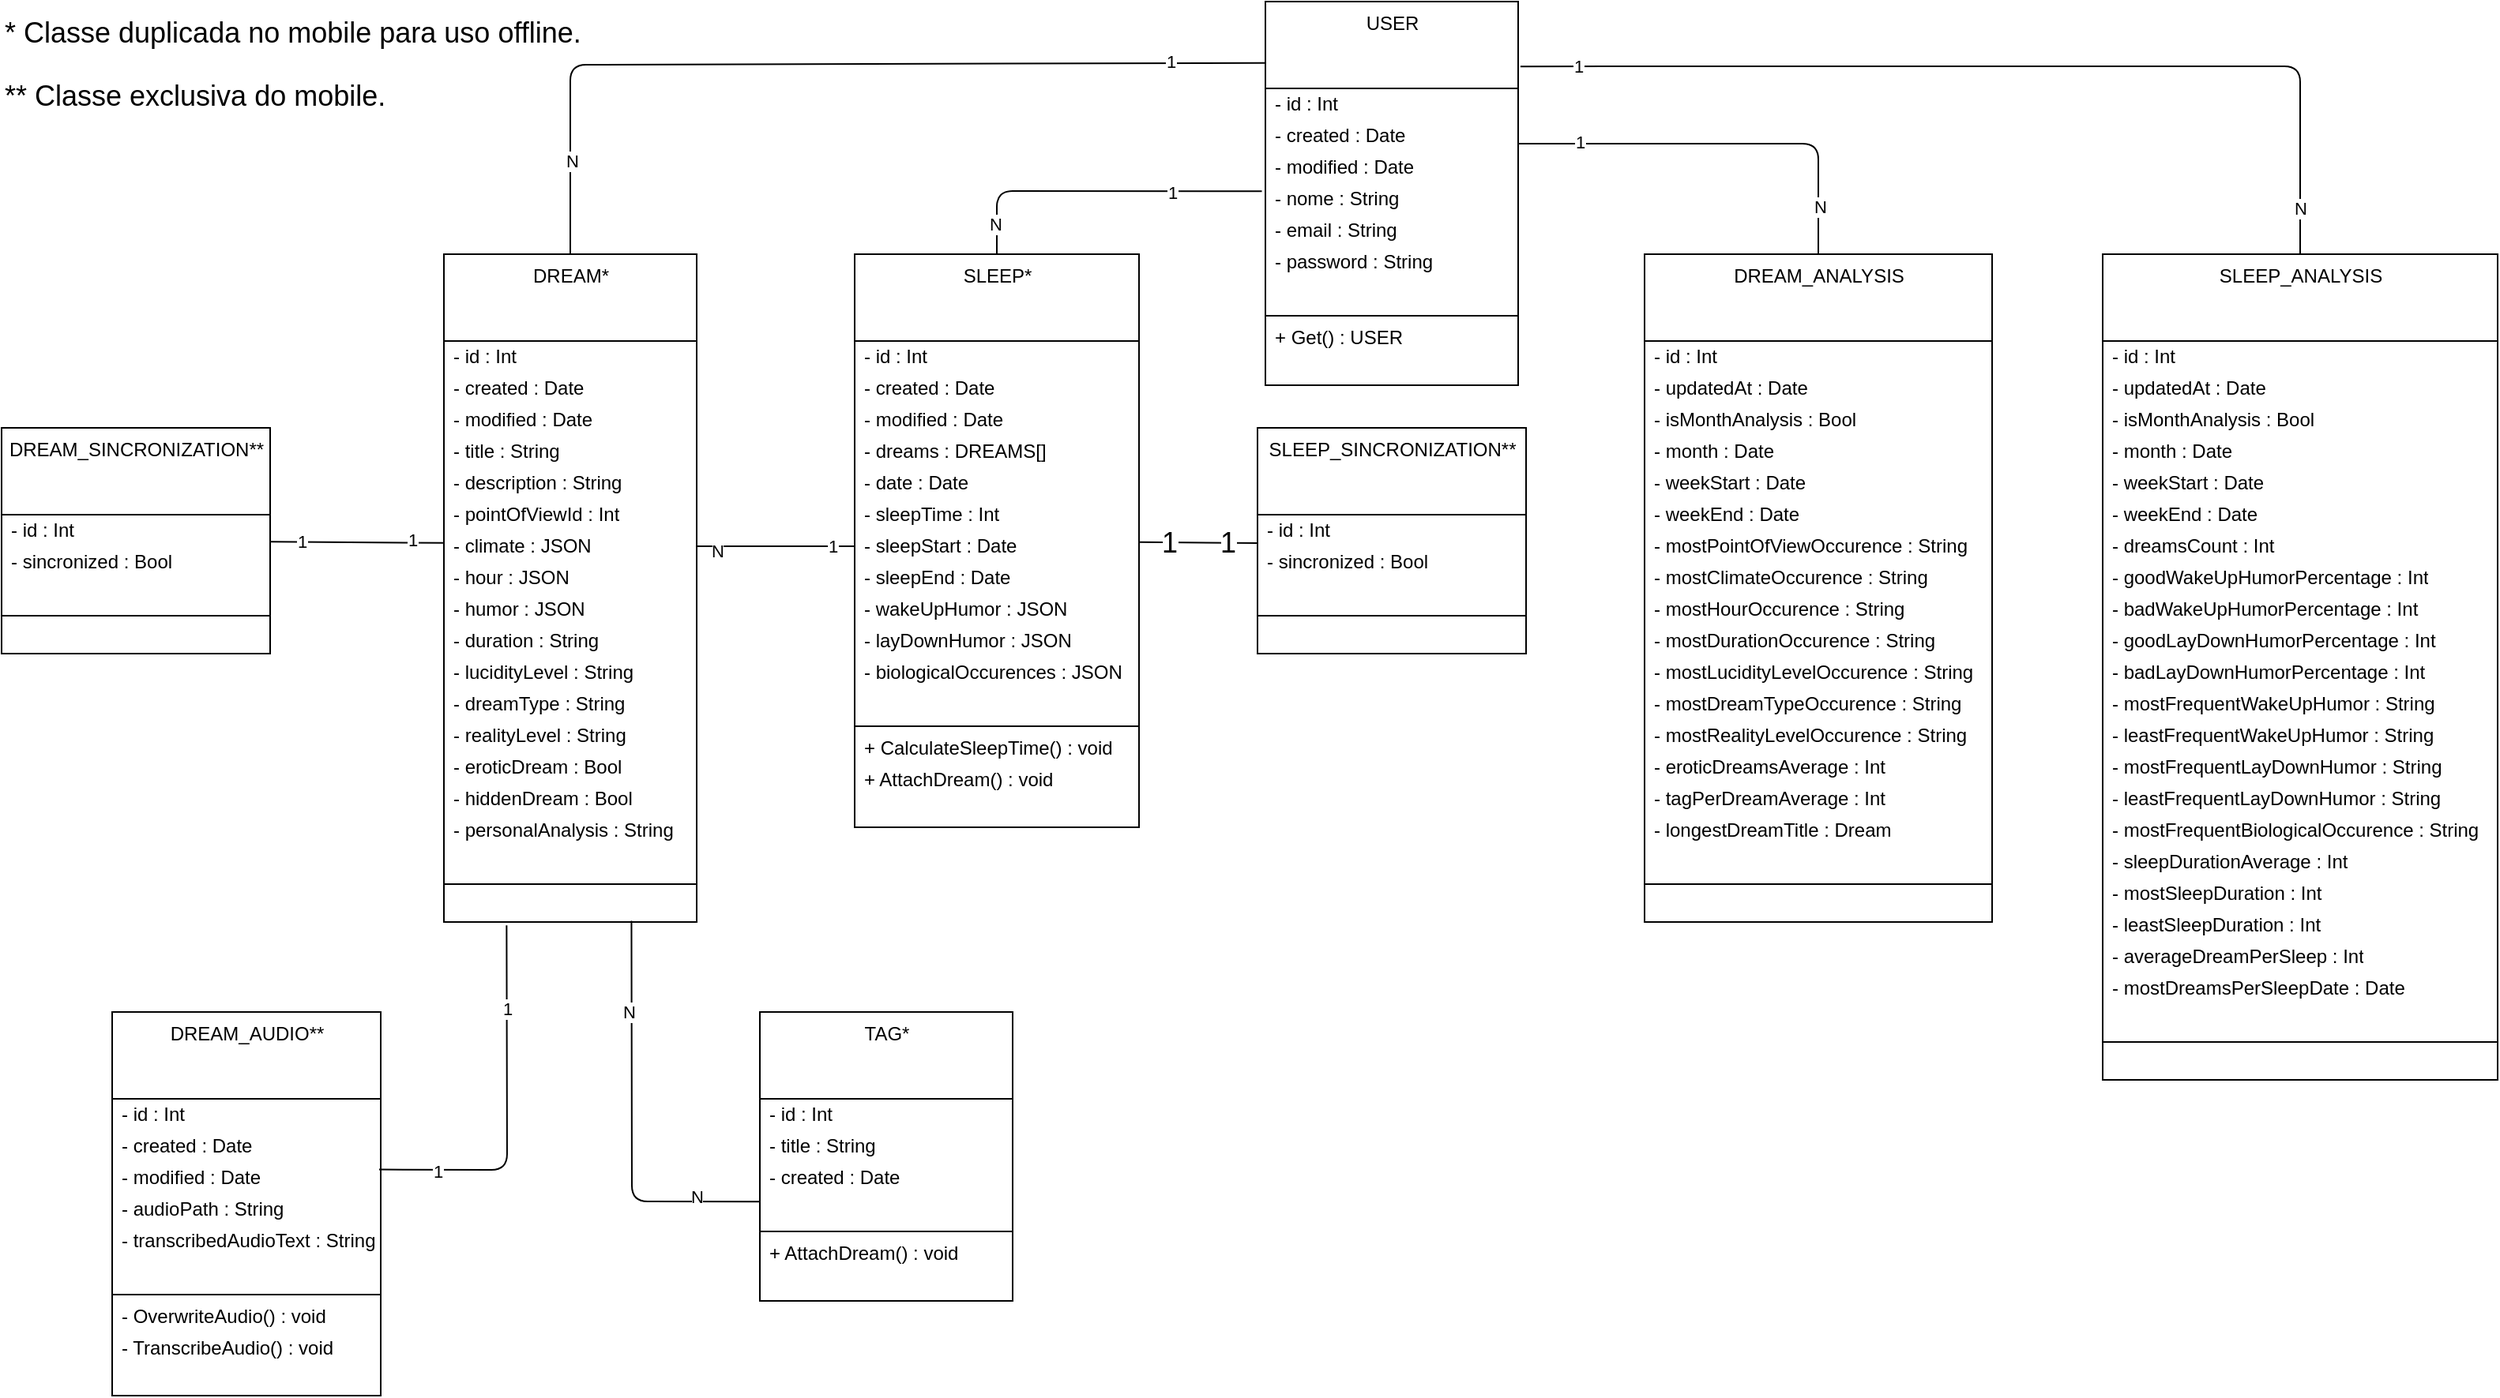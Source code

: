 <mxfile>
    <diagram id="lGCFQGRZhw7MTTtFVWTq" name="Page-1">
        <mxGraphModel dx="1429" dy="1567" grid="1" gridSize="10" guides="1" tooltips="1" connect="1" arrows="1" fold="1" page="1" pageScale="1" pageWidth="850" pageHeight="1100" math="0" shadow="0">
            <root>
                <mxCell id="0"/>
                <mxCell id="1" parent="0"/>
                <mxCell id="37" value="USER" style="swimlane;fontStyle=0;align=center;verticalAlign=top;childLayout=stackLayout;horizontal=1;startSize=55;horizontalStack=0;resizeParent=1;resizeParentMax=0;resizeLast=0;collapsible=0;marginBottom=0;html=1;rounded=0;strokeColor=default;strokeWidth=1;" parent="1" vertex="1">
                    <mxGeometry x="240" y="-560" width="160" height="243" as="geometry"/>
                </mxCell>
                <mxCell id="48" value="- id : Int" style="text;html=1;strokeColor=none;fillColor=none;align=left;verticalAlign=middle;spacingLeft=4;spacingRight=4;overflow=hidden;rotatable=0;points=[[0,0.5],[1,0.5]];portConstraint=eastwest;rounded=0;strokeWidth=1;" parent="37" vertex="1">
                    <mxGeometry y="55" width="160" height="20" as="geometry"/>
                </mxCell>
                <mxCell id="53" value="- created : Date" style="text;html=1;strokeColor=none;fillColor=none;align=left;verticalAlign=middle;spacingLeft=4;spacingRight=4;overflow=hidden;rotatable=0;points=[[0,0.5],[1,0.5]];portConstraint=eastwest;rounded=0;strokeWidth=1;" parent="37" vertex="1">
                    <mxGeometry y="75" width="160" height="20" as="geometry"/>
                </mxCell>
                <mxCell id="97" value="- modified : Date" style="text;html=1;strokeColor=none;fillColor=none;align=left;verticalAlign=middle;spacingLeft=4;spacingRight=4;overflow=hidden;rotatable=0;points=[[0,0.5],[1,0.5]];portConstraint=eastwest;rounded=0;strokeWidth=1;" parent="37" vertex="1">
                    <mxGeometry y="95" width="160" height="20" as="geometry"/>
                </mxCell>
                <mxCell id="56" value="- nome : String" style="text;html=1;strokeColor=none;fillColor=none;align=left;verticalAlign=middle;spacingLeft=4;spacingRight=4;overflow=hidden;rotatable=0;points=[[0,0.5],[1,0.5]];portConstraint=eastwest;rounded=0;strokeWidth=1;" parent="37" vertex="1">
                    <mxGeometry y="115" width="160" height="20" as="geometry"/>
                </mxCell>
                <mxCell id="55" value="- email : String" style="text;html=1;strokeColor=none;fillColor=none;align=left;verticalAlign=middle;spacingLeft=4;spacingRight=4;overflow=hidden;rotatable=0;points=[[0,0.5],[1,0.5]];portConstraint=eastwest;rounded=0;strokeWidth=1;" parent="37" vertex="1">
                    <mxGeometry y="135" width="160" height="20" as="geometry"/>
                </mxCell>
                <mxCell id="54" value="- password : String" style="text;html=1;strokeColor=none;fillColor=none;align=left;verticalAlign=middle;spacingLeft=4;spacingRight=4;overflow=hidden;rotatable=0;points=[[0,0.5],[1,0.5]];portConstraint=eastwest;rounded=0;strokeWidth=1;" parent="37" vertex="1">
                    <mxGeometry y="155" width="160" height="20" as="geometry"/>
                </mxCell>
                <mxCell id="124" style="text;html=1;strokeColor=none;fillColor=none;align=left;verticalAlign=middle;spacingLeft=4;spacingRight=4;overflow=hidden;rotatable=0;points=[[0,0.5],[1,0.5]];portConstraint=eastwest;rounded=0;strokeWidth=1;" parent="37" vertex="1">
                    <mxGeometry y="175" width="160" height="20" as="geometry"/>
                </mxCell>
                <mxCell id="42" value="" style="line;strokeWidth=1;fillColor=none;align=left;verticalAlign=middle;spacingTop=-1;spacingLeft=3;spacingRight=3;rotatable=0;labelPosition=right;points=[];portConstraint=eastwest;rounded=0;strokeColor=default;" parent="37" vertex="1">
                    <mxGeometry y="195" width="160" height="8" as="geometry"/>
                </mxCell>
                <mxCell id="46" value="+ Get() : USER" style="text;html=1;strokeColor=none;fillColor=none;align=left;verticalAlign=middle;spacingLeft=4;spacingRight=4;overflow=hidden;rotatable=0;points=[[0,0.5],[1,0.5]];portConstraint=eastwest;rounded=0;strokeWidth=1;" parent="37" vertex="1">
                    <mxGeometry y="203" width="160" height="20" as="geometry"/>
                </mxCell>
                <mxCell id="98" style="text;html=1;strokeColor=none;fillColor=none;align=left;verticalAlign=middle;spacingLeft=4;spacingRight=4;overflow=hidden;rotatable=0;points=[[0,0.5],[1,0.5]];portConstraint=eastwest;rounded=0;strokeWidth=1;" parent="37" vertex="1">
                    <mxGeometry y="223" width="160" height="20" as="geometry"/>
                </mxCell>
                <mxCell id="103" style="edgeStyle=none;html=1;entryX=-0.014;entryY=0.257;entryDx=0;entryDy=0;strokeColor=default;endArrow=none;endFill=0;exitX=0.5;exitY=0;exitDx=0;exitDy=0;entryPerimeter=0;" parent="1" source="49" target="56" edge="1">
                    <mxGeometry relative="1" as="geometry">
                        <Array as="points">
                            <mxPoint x="70" y="-440"/>
                        </Array>
                    </mxGeometry>
                </mxCell>
                <mxCell id="109" value="N" style="edgeLabel;html=1;align=center;verticalAlign=middle;resizable=0;points=[];" parent="103" vertex="1" connectable="0">
                    <mxGeometry x="-0.762" y="1" relative="1" as="geometry">
                        <mxPoint y="5" as="offset"/>
                    </mxGeometry>
                </mxCell>
                <mxCell id="110" value="1" style="edgeLabel;html=1;align=center;verticalAlign=middle;resizable=0;points=[];" parent="103" vertex="1" connectable="0">
                    <mxGeometry x="0.536" y="-1" relative="1" as="geometry">
                        <mxPoint x="-9" as="offset"/>
                    </mxGeometry>
                </mxCell>
                <mxCell id="341" style="edgeStyle=none;html=1;fontSize=18;entryX=0;entryY=-0.1;entryDx=0;entryDy=0;entryPerimeter=0;endArrow=none;endFill=0;" edge="1" parent="1" source="49" target="337">
                    <mxGeometry relative="1" as="geometry">
                        <mxPoint x="230" y="-210" as="targetPoint"/>
                    </mxGeometry>
                </mxCell>
                <mxCell id="342" value="1" style="edgeLabel;html=1;align=center;verticalAlign=middle;resizable=0;points=[];fontSize=18;" vertex="1" connectable="0" parent="341">
                    <mxGeometry x="-0.504" relative="1" as="geometry">
                        <mxPoint as="offset"/>
                    </mxGeometry>
                </mxCell>
                <mxCell id="343" value="1" style="edgeLabel;html=1;align=center;verticalAlign=middle;resizable=0;points=[];fontSize=18;" vertex="1" connectable="0" parent="341">
                    <mxGeometry x="0.499" relative="1" as="geometry">
                        <mxPoint as="offset"/>
                    </mxGeometry>
                </mxCell>
                <mxCell id="49" value="SLEEP*" style="swimlane;fontStyle=0;align=center;verticalAlign=top;childLayout=stackLayout;horizontal=1;startSize=55;horizontalStack=0;resizeParent=1;resizeParentMax=0;resizeLast=0;collapsible=0;marginBottom=0;html=1;rounded=0;strokeColor=default;strokeWidth=1;" parent="1" vertex="1">
                    <mxGeometry x="-20" y="-400" width="180" height="363" as="geometry"/>
                </mxCell>
                <mxCell id="50" value="- id : Int" style="text;html=1;strokeColor=none;fillColor=none;align=left;verticalAlign=middle;spacingLeft=4;spacingRight=4;overflow=hidden;rotatable=0;points=[[0,0.5],[1,0.5]];portConstraint=eastwest;rounded=0;strokeWidth=1;" parent="49" vertex="1">
                    <mxGeometry y="55" width="180" height="20" as="geometry"/>
                </mxCell>
                <mxCell id="61" value="- created : Date" style="text;html=1;strokeColor=none;fillColor=none;align=left;verticalAlign=middle;spacingLeft=4;spacingRight=4;overflow=hidden;rotatable=0;points=[[0,0.5],[1,0.5]];portConstraint=eastwest;rounded=0;strokeWidth=1;" parent="49" vertex="1">
                    <mxGeometry y="75" width="180" height="20" as="geometry"/>
                </mxCell>
                <mxCell id="99" value="- modified : Date" style="text;html=1;strokeColor=none;fillColor=none;align=left;verticalAlign=middle;spacingLeft=4;spacingRight=4;overflow=hidden;rotatable=0;points=[[0,0.5],[1,0.5]];portConstraint=eastwest;rounded=0;strokeWidth=1;" parent="49" vertex="1">
                    <mxGeometry y="95" width="180" height="20" as="geometry"/>
                </mxCell>
                <mxCell id="68" value="- dreams : DREAMS[]" style="text;html=1;strokeColor=none;fillColor=none;align=left;verticalAlign=middle;spacingLeft=4;spacingRight=4;overflow=hidden;rotatable=0;points=[[0,0.5],[1,0.5]];portConstraint=eastwest;rounded=0;strokeWidth=1;" parent="49" vertex="1">
                    <mxGeometry y="115" width="180" height="20" as="geometry"/>
                </mxCell>
                <mxCell id="67" value="- date : Date" style="text;html=1;strokeColor=none;fillColor=none;align=left;verticalAlign=middle;spacingLeft=4;spacingRight=4;overflow=hidden;rotatable=0;points=[[0,0.5],[1,0.5]];portConstraint=eastwest;rounded=0;strokeWidth=1;" parent="49" vertex="1">
                    <mxGeometry y="135" width="180" height="20" as="geometry"/>
                </mxCell>
                <mxCell id="66" value="- sleepTime : Int" style="text;html=1;strokeColor=none;fillColor=none;align=left;verticalAlign=middle;spacingLeft=4;spacingRight=4;overflow=hidden;rotatable=0;points=[[0,0.5],[1,0.5]];portConstraint=eastwest;rounded=0;strokeWidth=1;" parent="49" vertex="1">
                    <mxGeometry y="155" width="180" height="20" as="geometry"/>
                </mxCell>
                <mxCell id="65" value="- sleepStart : Date" style="text;html=1;strokeColor=none;fillColor=none;align=left;verticalAlign=middle;spacingLeft=4;spacingRight=4;overflow=hidden;rotatable=0;points=[[0,0.5],[1,0.5]];portConstraint=eastwest;rounded=0;strokeWidth=1;" parent="49" vertex="1">
                    <mxGeometry y="175" width="180" height="20" as="geometry"/>
                </mxCell>
                <mxCell id="64" value="- sleepEnd : Date" style="text;html=1;strokeColor=none;fillColor=none;align=left;verticalAlign=middle;spacingLeft=4;spacingRight=4;overflow=hidden;rotatable=0;points=[[0,0.5],[1,0.5]];portConstraint=eastwest;rounded=0;strokeWidth=1;" parent="49" vertex="1">
                    <mxGeometry y="195" width="180" height="20" as="geometry"/>
                </mxCell>
                <mxCell id="63" value="- wakeUpHumor : JSON" style="text;html=1;strokeColor=none;fillColor=none;align=left;verticalAlign=middle;spacingLeft=4;spacingRight=4;overflow=hidden;rotatable=0;points=[[0,0.5],[1,0.5]];portConstraint=eastwest;rounded=0;strokeWidth=1;" parent="49" vertex="1">
                    <mxGeometry y="215" width="180" height="20" as="geometry"/>
                </mxCell>
                <mxCell id="127" value="- layDownHumor : JSON" style="text;html=1;strokeColor=none;fillColor=none;align=left;verticalAlign=middle;spacingLeft=4;spacingRight=4;overflow=hidden;rotatable=0;points=[[0,0.5],[1,0.5]];portConstraint=eastwest;rounded=0;strokeWidth=1;" parent="49" vertex="1">
                    <mxGeometry y="235" width="180" height="20" as="geometry"/>
                </mxCell>
                <mxCell id="62" value="- biologicalOccurences : JSON" style="text;html=1;strokeColor=none;fillColor=none;align=left;verticalAlign=middle;spacingLeft=4;spacingRight=4;overflow=hidden;rotatable=0;points=[[0,0.5],[1,0.5]];portConstraint=eastwest;rounded=0;strokeWidth=1;" parent="49" vertex="1">
                    <mxGeometry y="255" width="180" height="20" as="geometry"/>
                </mxCell>
                <mxCell id="125" style="text;html=1;strokeColor=none;fillColor=none;align=left;verticalAlign=middle;spacingLeft=4;spacingRight=4;overflow=hidden;rotatable=0;points=[[0,0.5],[1,0.5]];portConstraint=eastwest;rounded=0;strokeWidth=1;" parent="49" vertex="1">
                    <mxGeometry y="275" width="180" height="20" as="geometry"/>
                </mxCell>
                <mxCell id="51" value="" style="line;strokeWidth=1;fillColor=none;align=left;verticalAlign=middle;spacingTop=-1;spacingLeft=3;spacingRight=3;rotatable=0;labelPosition=right;points=[];portConstraint=eastwest;rounded=0;strokeColor=default;" parent="49" vertex="1">
                    <mxGeometry y="295" width="180" height="8" as="geometry"/>
                </mxCell>
                <mxCell id="52" value="+ CalculateSleepTime() : void" style="text;html=1;strokeColor=none;fillColor=none;align=left;verticalAlign=middle;spacingLeft=4;spacingRight=4;overflow=hidden;rotatable=0;points=[[0,0.5],[1,0.5]];portConstraint=eastwest;rounded=0;strokeWidth=1;" parent="49" vertex="1">
                    <mxGeometry y="303" width="180" height="20" as="geometry"/>
                </mxCell>
                <mxCell id="71" value="+ AttachDream() : void" style="text;html=1;strokeColor=none;fillColor=none;align=left;verticalAlign=middle;spacingLeft=4;spacingRight=4;overflow=hidden;rotatable=0;points=[[0,0.5],[1,0.5]];portConstraint=eastwest;rounded=0;strokeWidth=1;" parent="49" vertex="1">
                    <mxGeometry y="323" width="180" height="20" as="geometry"/>
                </mxCell>
                <mxCell id="70" style="text;html=1;strokeColor=none;fillColor=none;align=left;verticalAlign=middle;spacingLeft=4;spacingRight=4;overflow=hidden;rotatable=0;points=[[0,0.5],[1,0.5]];portConstraint=eastwest;rounded=0;strokeWidth=1;" parent="49" vertex="1">
                    <mxGeometry y="343" width="180" height="20" as="geometry"/>
                </mxCell>
                <mxCell id="72" value="DREAM*" style="swimlane;fontStyle=0;align=center;verticalAlign=top;childLayout=stackLayout;horizontal=1;startSize=55;horizontalStack=0;resizeParent=1;resizeParentMax=0;resizeLast=0;collapsible=0;marginBottom=0;html=1;rounded=0;strokeColor=default;strokeWidth=1;" parent="1" vertex="1">
                    <mxGeometry x="-280" y="-400" width="160" height="423" as="geometry"/>
                </mxCell>
                <mxCell id="73" value="- id : Int" style="text;html=1;strokeColor=none;fillColor=none;align=left;verticalAlign=middle;spacingLeft=4;spacingRight=4;overflow=hidden;rotatable=0;points=[[0,0.5],[1,0.5]];portConstraint=eastwest;rounded=0;strokeWidth=1;" parent="72" vertex="1">
                    <mxGeometry y="55" width="160" height="20" as="geometry"/>
                </mxCell>
                <mxCell id="96" value="- created : Date" style="text;html=1;strokeColor=none;fillColor=none;align=left;verticalAlign=middle;spacingLeft=4;spacingRight=4;overflow=hidden;rotatable=0;points=[[0,0.5],[1,0.5]];portConstraint=eastwest;rounded=0;strokeWidth=1;" parent="72" vertex="1">
                    <mxGeometry y="75" width="160" height="20" as="geometry"/>
                </mxCell>
                <mxCell id="86" value="- modified : Date" style="text;html=1;strokeColor=none;fillColor=none;align=left;verticalAlign=middle;spacingLeft=4;spacingRight=4;overflow=hidden;rotatable=0;points=[[0,0.5],[1,0.5]];portConstraint=eastwest;rounded=0;strokeWidth=1;" parent="72" vertex="1">
                    <mxGeometry y="95" width="160" height="20" as="geometry"/>
                </mxCell>
                <mxCell id="78" value="- title : String" style="text;html=1;strokeColor=none;fillColor=none;align=left;verticalAlign=middle;spacingLeft=4;spacingRight=4;overflow=hidden;rotatable=0;points=[[0,0.5],[1,0.5]];portConstraint=eastwest;rounded=0;strokeWidth=1;" parent="72" vertex="1">
                    <mxGeometry y="115" width="160" height="20" as="geometry"/>
                </mxCell>
                <mxCell id="77" value="- description : String" style="text;html=1;strokeColor=none;fillColor=none;align=left;verticalAlign=middle;spacingLeft=4;spacingRight=4;overflow=hidden;rotatable=0;points=[[0,0.5],[1,0.5]];portConstraint=eastwest;rounded=0;strokeWidth=1;" parent="72" vertex="1">
                    <mxGeometry y="135" width="160" height="20" as="geometry"/>
                </mxCell>
                <mxCell id="76" value="- pointOfViewId : Int" style="text;html=1;strokeColor=none;fillColor=none;align=left;verticalAlign=middle;spacingLeft=4;spacingRight=4;overflow=hidden;rotatable=0;points=[[0,0.5],[1,0.5]];portConstraint=eastwest;rounded=0;strokeWidth=1;" parent="72" vertex="1">
                    <mxGeometry y="155" width="160" height="20" as="geometry"/>
                </mxCell>
                <mxCell id="84" value="- climate : JSON" style="text;html=1;strokeColor=none;fillColor=none;align=left;verticalAlign=middle;spacingLeft=4;spacingRight=4;overflow=hidden;rotatable=0;points=[[0,0.5],[1,0.5]];portConstraint=eastwest;rounded=0;strokeWidth=1;" parent="72" vertex="1">
                    <mxGeometry y="175" width="160" height="20" as="geometry"/>
                </mxCell>
                <mxCell id="128" value="- hour : JSON" style="text;html=1;strokeColor=none;fillColor=none;align=left;verticalAlign=middle;spacingLeft=4;spacingRight=4;overflow=hidden;rotatable=0;points=[[0,0.5],[1,0.5]];portConstraint=eastwest;rounded=0;strokeWidth=1;" parent="72" vertex="1">
                    <mxGeometry y="195" width="160" height="20" as="geometry"/>
                </mxCell>
                <mxCell id="83" value="- humor : JSON" style="text;html=1;strokeColor=none;fillColor=none;align=left;verticalAlign=middle;spacingLeft=4;spacingRight=4;overflow=hidden;rotatable=0;points=[[0,0.5],[1,0.5]];portConstraint=eastwest;rounded=0;strokeWidth=1;" parent="72" vertex="1">
                    <mxGeometry y="215" width="160" height="20" as="geometry"/>
                </mxCell>
                <mxCell id="82" value="- duration : String" style="text;html=1;strokeColor=none;fillColor=none;align=left;verticalAlign=middle;spacingLeft=4;spacingRight=4;overflow=hidden;rotatable=0;points=[[0,0.5],[1,0.5]];portConstraint=eastwest;rounded=0;strokeWidth=1;" parent="72" vertex="1">
                    <mxGeometry y="235" width="160" height="20" as="geometry"/>
                </mxCell>
                <mxCell id="81" value="-&amp;nbsp;lucidityLevel : String" style="text;html=1;strokeColor=none;fillColor=none;align=left;verticalAlign=middle;spacingLeft=4;spacingRight=4;overflow=hidden;rotatable=0;points=[[0,0.5],[1,0.5]];portConstraint=eastwest;rounded=0;strokeWidth=1;" parent="72" vertex="1">
                    <mxGeometry y="255" width="160" height="20" as="geometry"/>
                </mxCell>
                <mxCell id="87" value="- dreamType : String" style="text;html=1;strokeColor=none;fillColor=none;align=left;verticalAlign=middle;spacingLeft=4;spacingRight=4;overflow=hidden;rotatable=0;points=[[0,0.5],[1,0.5]];portConstraint=eastwest;rounded=0;strokeWidth=1;" parent="72" vertex="1">
                    <mxGeometry y="275" width="160" height="20" as="geometry"/>
                </mxCell>
                <mxCell id="207" value="- realityLevel : String" style="text;html=1;strokeColor=none;fillColor=none;align=left;verticalAlign=middle;spacingLeft=4;spacingRight=4;overflow=hidden;rotatable=0;points=[[0,0.5],[1,0.5]];portConstraint=eastwest;rounded=0;strokeWidth=1;" parent="72" vertex="1">
                    <mxGeometry y="295" width="160" height="20" as="geometry"/>
                </mxCell>
                <mxCell id="208" value="- eroticDream : Bool" style="text;html=1;strokeColor=none;fillColor=none;align=left;verticalAlign=middle;spacingLeft=4;spacingRight=4;overflow=hidden;rotatable=0;points=[[0,0.5],[1,0.5]];portConstraint=eastwest;rounded=0;strokeWidth=1;" parent="72" vertex="1">
                    <mxGeometry y="315" width="160" height="20" as="geometry"/>
                </mxCell>
                <mxCell id="123" value="- hiddenDream : Bool" style="text;html=1;strokeColor=none;fillColor=none;align=left;verticalAlign=middle;spacingLeft=4;spacingRight=4;overflow=hidden;rotatable=0;points=[[0,0.5],[1,0.5]];portConstraint=eastwest;rounded=0;strokeWidth=1;" parent="72" vertex="1">
                    <mxGeometry y="335" width="160" height="20" as="geometry"/>
                </mxCell>
                <mxCell id="209" value="- personalAnalysis : String" style="text;html=1;strokeColor=none;fillColor=none;align=left;verticalAlign=middle;spacingLeft=4;spacingRight=4;overflow=hidden;rotatable=0;points=[[0,0.5],[1,0.5]];portConstraint=eastwest;rounded=0;strokeWidth=1;" parent="72" vertex="1">
                    <mxGeometry y="355" width="160" height="20" as="geometry"/>
                </mxCell>
                <mxCell id="126" style="text;html=1;strokeColor=none;fillColor=none;align=left;verticalAlign=middle;spacingLeft=4;spacingRight=4;overflow=hidden;rotatable=0;points=[[0,0.5],[1,0.5]];portConstraint=eastwest;rounded=0;strokeWidth=1;" parent="72" vertex="1">
                    <mxGeometry y="375" width="160" height="20" as="geometry"/>
                </mxCell>
                <mxCell id="74" value="" style="line;strokeWidth=1;fillColor=none;align=left;verticalAlign=middle;spacingTop=-1;spacingLeft=3;spacingRight=3;rotatable=0;labelPosition=right;points=[];portConstraint=eastwest;rounded=0;strokeColor=default;" parent="72" vertex="1">
                    <mxGeometry y="395" width="160" height="8" as="geometry"/>
                </mxCell>
                <mxCell id="75" style="text;html=1;strokeColor=none;fillColor=none;align=left;verticalAlign=middle;spacingLeft=4;spacingRight=4;overflow=hidden;rotatable=0;points=[[0,0.5],[1,0.5]];portConstraint=eastwest;rounded=0;strokeWidth=1;" parent="72" vertex="1">
                    <mxGeometry y="403" width="160" height="20" as="geometry"/>
                </mxCell>
                <mxCell id="88" value="TAG*" style="swimlane;fontStyle=0;align=center;verticalAlign=top;childLayout=stackLayout;horizontal=1;startSize=55;horizontalStack=0;resizeParent=1;resizeParentMax=0;resizeLast=0;collapsible=0;marginBottom=0;html=1;rounded=0;strokeColor=default;strokeWidth=1;" parent="1" vertex="1">
                    <mxGeometry x="-80" y="80" width="160" height="183" as="geometry"/>
                </mxCell>
                <mxCell id="89" value="- id : Int" style="text;html=1;strokeColor=none;fillColor=none;align=left;verticalAlign=middle;spacingLeft=4;spacingRight=4;overflow=hidden;rotatable=0;points=[[0,0.5],[1,0.5]];portConstraint=eastwest;rounded=0;strokeWidth=1;" parent="88" vertex="1">
                    <mxGeometry y="55" width="160" height="20" as="geometry"/>
                </mxCell>
                <mxCell id="93" value="- title : String" style="text;html=1;strokeColor=none;fillColor=none;align=left;verticalAlign=middle;spacingLeft=4;spacingRight=4;overflow=hidden;rotatable=0;points=[[0,0.5],[1,0.5]];portConstraint=eastwest;rounded=0;strokeWidth=1;" parent="88" vertex="1">
                    <mxGeometry y="75" width="160" height="20" as="geometry"/>
                </mxCell>
                <mxCell id="92" value="- created : Date" style="text;html=1;strokeColor=none;fillColor=none;align=left;verticalAlign=middle;spacingLeft=4;spacingRight=4;overflow=hidden;rotatable=0;points=[[0,0.5],[1,0.5]];portConstraint=eastwest;rounded=0;strokeWidth=1;" parent="88" vertex="1">
                    <mxGeometry y="95" width="160" height="20" as="geometry"/>
                </mxCell>
                <mxCell id="95" style="text;html=1;strokeColor=none;fillColor=none;align=left;verticalAlign=middle;spacingLeft=4;spacingRight=4;overflow=hidden;rotatable=0;points=[[0,0.5],[1,0.5]];portConstraint=eastwest;rounded=0;strokeWidth=1;" parent="88" vertex="1">
                    <mxGeometry y="115" width="160" height="20" as="geometry"/>
                </mxCell>
                <mxCell id="90" value="" style="line;strokeWidth=1;fillColor=none;align=left;verticalAlign=middle;spacingTop=-1;spacingLeft=3;spacingRight=3;rotatable=0;labelPosition=right;points=[];portConstraint=eastwest;rounded=0;strokeColor=default;" parent="88" vertex="1">
                    <mxGeometry y="135" width="160" height="8" as="geometry"/>
                </mxCell>
                <mxCell id="119" value="+ AttachDream() : void" style="text;html=1;strokeColor=none;fillColor=none;align=left;verticalAlign=middle;spacingLeft=4;spacingRight=4;overflow=hidden;rotatable=0;points=[[0,0.5],[1,0.5]];portConstraint=eastwest;rounded=0;strokeWidth=1;" parent="88" vertex="1">
                    <mxGeometry y="143" width="160" height="20" as="geometry"/>
                </mxCell>
                <mxCell id="122" style="text;html=1;strokeColor=none;fillColor=none;align=left;verticalAlign=middle;spacingLeft=4;spacingRight=4;overflow=hidden;rotatable=0;points=[[0,0.5],[1,0.5]];portConstraint=eastwest;rounded=0;strokeWidth=1;" parent="88" vertex="1">
                    <mxGeometry y="163" width="160" height="20" as="geometry"/>
                </mxCell>
                <mxCell id="100" style="edgeStyle=none;html=1;entryX=0.5;entryY=0;entryDx=0;entryDy=0;strokeColor=default;endArrow=none;endFill=0;exitX=-0.002;exitY=0.16;exitDx=0;exitDy=0;exitPerimeter=0;" parent="1" source="37" target="72" edge="1">
                    <mxGeometry relative="1" as="geometry">
                        <mxPoint y="-360" as="sourcePoint"/>
                        <Array as="points">
                            <mxPoint x="-200" y="-520"/>
                        </Array>
                    </mxGeometry>
                </mxCell>
                <mxCell id="107" value="1" style="edgeLabel;html=1;align=center;verticalAlign=middle;resizable=0;points=[];" parent="100" vertex="1" connectable="0">
                    <mxGeometry x="-0.63" y="-1" relative="1" as="geometry">
                        <mxPoint x="44" as="offset"/>
                    </mxGeometry>
                </mxCell>
                <mxCell id="108" value="N" style="edgeLabel;html=1;align=center;verticalAlign=middle;resizable=0;points=[];" parent="100" vertex="1" connectable="0">
                    <mxGeometry x="0.808" y="1" relative="1" as="geometry">
                        <mxPoint y="-6" as="offset"/>
                    </mxGeometry>
                </mxCell>
                <mxCell id="104" style="edgeStyle=none;html=1;entryX=1;entryY=0.5;entryDx=0;entryDy=0;strokeColor=default;endArrow=none;endFill=0;" parent="1" source="65" target="84" edge="1">
                    <mxGeometry relative="1" as="geometry"/>
                </mxCell>
                <mxCell id="111" value="1" style="edgeLabel;html=1;align=center;verticalAlign=middle;resizable=0;points=[];" parent="104" vertex="1" connectable="0">
                    <mxGeometry x="-0.708" relative="1" as="geometry">
                        <mxPoint as="offset"/>
                    </mxGeometry>
                </mxCell>
                <mxCell id="112" value="N" style="edgeLabel;html=1;align=center;verticalAlign=middle;resizable=0;points=[];" parent="104" vertex="1" connectable="0">
                    <mxGeometry x="0.754" y="3" relative="1" as="geometry">
                        <mxPoint as="offset"/>
                    </mxGeometry>
                </mxCell>
                <mxCell id="210" style="edgeStyle=none;html=1;entryX=0.001;entryY=0.255;entryDx=0;entryDy=0;endArrow=none;endFill=0;exitX=0.742;exitY=0.962;exitDx=0;exitDy=0;exitPerimeter=0;entryPerimeter=0;" parent="1" source="75" target="95" edge="1">
                    <mxGeometry relative="1" as="geometry">
                        <mxPoint x="-270" y="190" as="sourcePoint"/>
                        <Array as="points">
                            <mxPoint x="-161" y="200"/>
                        </Array>
                    </mxGeometry>
                </mxCell>
                <mxCell id="211" value="N" style="edgeLabel;html=1;align=center;verticalAlign=middle;resizable=0;points=[];" parent="210" vertex="1" connectable="0">
                    <mxGeometry x="-0.819" y="-2" relative="1" as="geometry">
                        <mxPoint y="34" as="offset"/>
                    </mxGeometry>
                </mxCell>
                <mxCell id="212" value="N" style="edgeLabel;html=1;align=center;verticalAlign=middle;resizable=0;points=[];" parent="210" vertex="1" connectable="0">
                    <mxGeometry x="0.776" y="3" relative="1" as="geometry">
                        <mxPoint x="-11" as="offset"/>
                    </mxGeometry>
                </mxCell>
                <mxCell id="236" value="1" style="edgeStyle=none;html=1;entryX=0.248;entryY=1.107;entryDx=0;entryDy=0;entryPerimeter=0;exitX=0.994;exitY=0.239;exitDx=0;exitDy=0;exitPerimeter=0;endArrow=none;endFill=0;" parent="1" source="216" target="75" edge="1">
                    <mxGeometry x="-0.684" y="-1" relative="1" as="geometry">
                        <mxPoint x="-360" y="210.0" as="targetPoint"/>
                        <Array as="points">
                            <mxPoint x="-240" y="180"/>
                        </Array>
                        <mxPoint as="offset"/>
                    </mxGeometry>
                </mxCell>
                <mxCell id="238" value="1" style="edgeLabel;html=1;align=center;verticalAlign=middle;resizable=0;points=[];" parent="236" vertex="1" connectable="0">
                    <mxGeometry x="0.816" y="2" relative="1" as="geometry">
                        <mxPoint x="2" y="31" as="offset"/>
                    </mxGeometry>
                </mxCell>
                <mxCell id="213" value="DREAM_AUDIO**" style="swimlane;fontStyle=0;align=center;verticalAlign=top;childLayout=stackLayout;horizontal=1;startSize=55;horizontalStack=0;resizeParent=1;resizeParentMax=0;resizeLast=0;collapsible=0;marginBottom=0;html=1;rounded=0;strokeColor=default;strokeWidth=1;" parent="1" vertex="1">
                    <mxGeometry x="-490" y="80" width="170" height="243" as="geometry"/>
                </mxCell>
                <mxCell id="214" value="- id : Int" style="text;html=1;strokeColor=none;fillColor=none;align=left;verticalAlign=middle;spacingLeft=4;spacingRight=4;overflow=hidden;rotatable=0;points=[[0,0.5],[1,0.5]];portConstraint=eastwest;rounded=0;strokeWidth=1;" parent="213" vertex="1">
                    <mxGeometry y="55" width="170" height="20" as="geometry"/>
                </mxCell>
                <mxCell id="215" value="- created : Date" style="text;html=1;strokeColor=none;fillColor=none;align=left;verticalAlign=middle;spacingLeft=4;spacingRight=4;overflow=hidden;rotatable=0;points=[[0,0.5],[1,0.5]];portConstraint=eastwest;rounded=0;strokeWidth=1;" parent="213" vertex="1">
                    <mxGeometry y="75" width="170" height="20" as="geometry"/>
                </mxCell>
                <mxCell id="216" value="- modified : Date" style="text;html=1;strokeColor=none;fillColor=none;align=left;verticalAlign=middle;spacingLeft=4;spacingRight=4;overflow=hidden;rotatable=0;points=[[0,0.5],[1,0.5]];portConstraint=eastwest;rounded=0;strokeWidth=1;" parent="213" vertex="1">
                    <mxGeometry y="95" width="170" height="20" as="geometry"/>
                </mxCell>
                <mxCell id="230" value="- audioPath : String" style="text;html=1;strokeColor=none;fillColor=none;align=left;verticalAlign=middle;spacingLeft=4;spacingRight=4;overflow=hidden;rotatable=0;points=[[0,0.5],[1,0.5]];portConstraint=eastwest;rounded=0;strokeWidth=1;" parent="213" vertex="1">
                    <mxGeometry y="115" width="170" height="20" as="geometry"/>
                </mxCell>
                <mxCell id="239" value="- transcribedAudioText : String" style="text;html=1;strokeColor=none;fillColor=none;align=left;verticalAlign=middle;spacingLeft=4;spacingRight=4;overflow=hidden;rotatable=0;points=[[0,0.5],[1,0.5]];portConstraint=eastwest;rounded=0;strokeWidth=1;" parent="213" vertex="1">
                    <mxGeometry y="135" width="170" height="20" as="geometry"/>
                </mxCell>
                <mxCell id="298" style="text;html=1;strokeColor=none;fillColor=none;align=left;verticalAlign=middle;spacingLeft=4;spacingRight=4;overflow=hidden;rotatable=0;points=[[0,0.5],[1,0.5]];portConstraint=eastwest;rounded=0;strokeWidth=1;" parent="213" vertex="1">
                    <mxGeometry y="155" width="170" height="20" as="geometry"/>
                </mxCell>
                <mxCell id="231" value="" style="line;strokeWidth=1;fillColor=none;align=left;verticalAlign=middle;spacingTop=-1;spacingLeft=3;spacingRight=3;rotatable=0;labelPosition=right;points=[];portConstraint=eastwest;rounded=0;strokeColor=default;" parent="213" vertex="1">
                    <mxGeometry y="175" width="170" height="8" as="geometry"/>
                </mxCell>
                <mxCell id="232" value="- OverwriteAudio() : void" style="text;html=1;strokeColor=none;fillColor=none;align=left;verticalAlign=middle;spacingLeft=4;spacingRight=4;overflow=hidden;rotatable=0;points=[[0,0.5],[1,0.5]];portConstraint=eastwest;rounded=0;strokeWidth=1;" parent="213" vertex="1">
                    <mxGeometry y="183" width="170" height="20" as="geometry"/>
                </mxCell>
                <mxCell id="234" value="- TranscribeAudio() : void" style="text;html=1;strokeColor=none;fillColor=none;align=left;verticalAlign=middle;spacingLeft=4;spacingRight=4;overflow=hidden;rotatable=0;points=[[0,0.5],[1,0.5]];portConstraint=eastwest;rounded=0;strokeWidth=1;" parent="213" vertex="1">
                    <mxGeometry y="203" width="170" height="20" as="geometry"/>
                </mxCell>
                <mxCell id="297" style="text;html=1;strokeColor=none;fillColor=none;align=left;verticalAlign=middle;spacingLeft=4;spacingRight=4;overflow=hidden;rotatable=0;points=[[0,0.5],[1,0.5]];portConstraint=eastwest;rounded=0;strokeWidth=1;" parent="213" vertex="1">
                    <mxGeometry y="223" width="170" height="20" as="geometry"/>
                </mxCell>
                <mxCell id="240" value="DREAM_ANALYSIS" style="swimlane;fontStyle=0;align=center;verticalAlign=top;childLayout=stackLayout;horizontal=1;startSize=55;horizontalStack=0;resizeParent=1;resizeParentMax=0;resizeLast=0;collapsible=0;marginBottom=0;html=1;rounded=0;strokeColor=default;strokeWidth=1;" parent="1" vertex="1">
                    <mxGeometry x="480" y="-400" width="220" height="423" as="geometry"/>
                </mxCell>
                <mxCell id="241" value="- id : Int" style="text;html=1;strokeColor=none;fillColor=none;align=left;verticalAlign=middle;spacingLeft=4;spacingRight=4;overflow=hidden;rotatable=0;points=[[0,0.5],[1,0.5]];portConstraint=eastwest;rounded=0;strokeWidth=1;" parent="240" vertex="1">
                    <mxGeometry y="55" width="220" height="20" as="geometry"/>
                </mxCell>
                <mxCell id="244" value="- updatedAt : Date" style="text;html=1;strokeColor=none;fillColor=none;align=left;verticalAlign=middle;spacingLeft=4;spacingRight=4;overflow=hidden;rotatable=0;points=[[0,0.5],[1,0.5]];portConstraint=eastwest;rounded=0;strokeWidth=1;" parent="240" vertex="1">
                    <mxGeometry y="75" width="220" height="20" as="geometry"/>
                </mxCell>
                <mxCell id="345" value="- isMonthAnalysis : Bool" style="text;html=1;strokeColor=none;fillColor=none;align=left;verticalAlign=middle;spacingLeft=4;spacingRight=4;overflow=hidden;rotatable=0;points=[[0,0.5],[1,0.5]];portConstraint=eastwest;rounded=0;strokeWidth=1;" vertex="1" parent="240">
                    <mxGeometry y="95" width="220" height="20" as="geometry"/>
                </mxCell>
                <mxCell id="262" value="- month : Date" style="text;html=1;strokeColor=none;fillColor=none;align=left;verticalAlign=middle;spacingLeft=4;spacingRight=4;overflow=hidden;rotatable=0;points=[[0,0.5],[1,0.5]];portConstraint=eastwest;rounded=0;strokeWidth=1;" parent="240" vertex="1">
                    <mxGeometry y="115" width="220" height="20" as="geometry"/>
                </mxCell>
                <mxCell id="261" value="- weekStart : Date" style="text;html=1;strokeColor=none;fillColor=none;align=left;verticalAlign=middle;spacingLeft=4;spacingRight=4;overflow=hidden;rotatable=0;points=[[0,0.5],[1,0.5]];portConstraint=eastwest;rounded=0;strokeWidth=1;" parent="240" vertex="1">
                    <mxGeometry y="135" width="220" height="20" as="geometry"/>
                </mxCell>
                <mxCell id="260" value="- weekEnd : Date" style="text;html=1;strokeColor=none;fillColor=none;align=left;verticalAlign=middle;spacingLeft=4;spacingRight=4;overflow=hidden;rotatable=0;points=[[0,0.5],[1,0.5]];portConstraint=eastwest;rounded=0;strokeWidth=1;" parent="240" vertex="1">
                    <mxGeometry y="155" width="220" height="20" as="geometry"/>
                </mxCell>
                <mxCell id="265" value="- mostPointOfViewOccurence : String" style="text;html=1;strokeColor=none;fillColor=none;align=left;verticalAlign=middle;spacingLeft=4;spacingRight=4;overflow=hidden;rotatable=0;points=[[0,0.5],[1,0.5]];portConstraint=eastwest;rounded=0;strokeWidth=1;" parent="240" vertex="1">
                    <mxGeometry y="175" width="220" height="20" as="geometry"/>
                </mxCell>
                <mxCell id="303" value="- mostClimateOccurence : String" style="text;html=1;strokeColor=none;fillColor=none;align=left;verticalAlign=middle;spacingLeft=4;spacingRight=4;overflow=hidden;rotatable=0;points=[[0,0.5],[1,0.5]];portConstraint=eastwest;rounded=0;strokeWidth=1;" parent="240" vertex="1">
                    <mxGeometry y="195" width="220" height="20" as="geometry"/>
                </mxCell>
                <mxCell id="302" value="- mostHourOccurence : String" style="text;html=1;strokeColor=none;fillColor=none;align=left;verticalAlign=middle;spacingLeft=4;spacingRight=4;overflow=hidden;rotatable=0;points=[[0,0.5],[1,0.5]];portConstraint=eastwest;rounded=0;strokeWidth=1;" parent="240" vertex="1">
                    <mxGeometry y="215" width="220" height="20" as="geometry"/>
                </mxCell>
                <mxCell id="301" value="- mostDurationOccurence : String" style="text;html=1;strokeColor=none;fillColor=none;align=left;verticalAlign=middle;spacingLeft=4;spacingRight=4;overflow=hidden;rotatable=0;points=[[0,0.5],[1,0.5]];portConstraint=eastwest;rounded=0;strokeWidth=1;" parent="240" vertex="1">
                    <mxGeometry y="235" width="220" height="20" as="geometry"/>
                </mxCell>
                <mxCell id="300" value="- mostLucidityLevelOccurence : String" style="text;html=1;strokeColor=none;fillColor=none;align=left;verticalAlign=middle;spacingLeft=4;spacingRight=4;overflow=hidden;rotatable=0;points=[[0,0.5],[1,0.5]];portConstraint=eastwest;rounded=0;strokeWidth=1;" parent="240" vertex="1">
                    <mxGeometry y="255" width="220" height="20" as="geometry"/>
                </mxCell>
                <mxCell id="299" value="- mostDreamTypeOccurence : String" style="text;html=1;strokeColor=none;fillColor=none;align=left;verticalAlign=middle;spacingLeft=4;spacingRight=4;overflow=hidden;rotatable=0;points=[[0,0.5],[1,0.5]];portConstraint=eastwest;rounded=0;strokeWidth=1;" parent="240" vertex="1">
                    <mxGeometry y="275" width="220" height="20" as="geometry"/>
                </mxCell>
                <mxCell id="264" value="- mostRealityLevelOccurence : String" style="text;html=1;strokeColor=none;fillColor=none;align=left;verticalAlign=middle;spacingLeft=4;spacingRight=4;overflow=hidden;rotatable=0;points=[[0,0.5],[1,0.5]];portConstraint=eastwest;rounded=0;strokeWidth=1;" parent="240" vertex="1">
                    <mxGeometry y="295" width="220" height="20" as="geometry"/>
                </mxCell>
                <mxCell id="263" value="- eroticDreamsAverage : Int" style="text;html=1;strokeColor=none;fillColor=none;align=left;verticalAlign=middle;spacingLeft=4;spacingRight=4;overflow=hidden;rotatable=0;points=[[0,0.5],[1,0.5]];portConstraint=eastwest;rounded=0;strokeWidth=1;" parent="240" vertex="1">
                    <mxGeometry y="315" width="220" height="20" as="geometry"/>
                </mxCell>
                <mxCell id="310" value="- tagPerDreamAverage : Int" style="text;html=1;strokeColor=none;fillColor=none;align=left;verticalAlign=middle;spacingLeft=4;spacingRight=4;overflow=hidden;rotatable=0;points=[[0,0.5],[1,0.5]];portConstraint=eastwest;rounded=0;strokeWidth=1;" parent="240" vertex="1">
                    <mxGeometry y="335" width="220" height="20" as="geometry"/>
                </mxCell>
                <mxCell id="309" value="- longestDreamTitle : Dream" style="text;html=1;strokeColor=none;fillColor=none;align=left;verticalAlign=middle;spacingLeft=4;spacingRight=4;overflow=hidden;rotatable=0;points=[[0,0.5],[1,0.5]];portConstraint=eastwest;rounded=0;strokeWidth=1;" parent="240" vertex="1">
                    <mxGeometry y="355" width="220" height="20" as="geometry"/>
                </mxCell>
                <mxCell id="305" style="text;html=1;strokeColor=none;fillColor=none;align=left;verticalAlign=middle;spacingLeft=4;spacingRight=4;overflow=hidden;rotatable=0;points=[[0,0.5],[1,0.5]];portConstraint=eastwest;rounded=0;strokeWidth=1;" parent="240" vertex="1">
                    <mxGeometry y="375" width="220" height="20" as="geometry"/>
                </mxCell>
                <mxCell id="245" value="" style="line;strokeWidth=1;fillColor=none;align=left;verticalAlign=middle;spacingTop=-1;spacingLeft=3;spacingRight=3;rotatable=0;labelPosition=right;points=[];portConstraint=eastwest;rounded=0;strokeColor=default;" parent="240" vertex="1">
                    <mxGeometry y="395" width="220" height="8" as="geometry"/>
                </mxCell>
                <mxCell id="247" style="text;html=1;strokeColor=none;fillColor=none;align=left;verticalAlign=middle;spacingLeft=4;spacingRight=4;overflow=hidden;rotatable=0;points=[[0,0.5],[1,0.5]];portConstraint=eastwest;rounded=0;strokeWidth=1;" parent="240" vertex="1">
                    <mxGeometry y="403" width="220" height="20" as="geometry"/>
                </mxCell>
                <mxCell id="313" style="edgeStyle=none;html=1;entryX=1.009;entryY=0.169;entryDx=0;entryDy=0;endArrow=none;endFill=0;exitX=0.5;exitY=0;exitDx=0;exitDy=0;entryPerimeter=0;" parent="1" source="266" target="37" edge="1">
                    <mxGeometry relative="1" as="geometry">
                        <Array as="points">
                            <mxPoint x="895" y="-519"/>
                        </Array>
                    </mxGeometry>
                </mxCell>
                <mxCell id="315" value="1" style="edgeLabel;html=1;align=center;verticalAlign=middle;resizable=0;points=[];" parent="313" vertex="1" connectable="0">
                    <mxGeometry x="0.882" relative="1" as="geometry">
                        <mxPoint as="offset"/>
                    </mxGeometry>
                </mxCell>
                <mxCell id="316" value="N" style="edgeLabel;html=1;align=center;verticalAlign=middle;resizable=0;points=[];" parent="313" vertex="1" connectable="0">
                    <mxGeometry x="-0.904" relative="1" as="geometry">
                        <mxPoint as="offset"/>
                    </mxGeometry>
                </mxCell>
                <mxCell id="266" value="SLEEP_ANALYSIS" style="swimlane;fontStyle=0;align=center;verticalAlign=top;childLayout=stackLayout;horizontal=1;startSize=55;horizontalStack=0;resizeParent=1;resizeParentMax=0;resizeLast=0;collapsible=0;marginBottom=0;html=1;rounded=0;strokeColor=default;strokeWidth=1;" parent="1" vertex="1">
                    <mxGeometry x="770" y="-400" width="250" height="523" as="geometry"/>
                </mxCell>
                <mxCell id="267" value="- id : Int" style="text;html=1;strokeColor=none;fillColor=none;align=left;verticalAlign=middle;spacingLeft=4;spacingRight=4;overflow=hidden;rotatable=0;points=[[0,0.5],[1,0.5]];portConstraint=eastwest;rounded=0;strokeWidth=1;" parent="266" vertex="1">
                    <mxGeometry y="55" width="250" height="20" as="geometry"/>
                </mxCell>
                <mxCell id="268" value="- updatedAt : Date" style="text;html=1;strokeColor=none;fillColor=none;align=left;verticalAlign=middle;spacingLeft=4;spacingRight=4;overflow=hidden;rotatable=0;points=[[0,0.5],[1,0.5]];portConstraint=eastwest;rounded=0;strokeWidth=1;" parent="266" vertex="1">
                    <mxGeometry y="75" width="250" height="20" as="geometry"/>
                </mxCell>
                <mxCell id="344" value="- isMonthAnalysis : Bool" style="text;html=1;strokeColor=none;fillColor=none;align=left;verticalAlign=middle;spacingLeft=4;spacingRight=4;overflow=hidden;rotatable=0;points=[[0,0.5],[1,0.5]];portConstraint=eastwest;rounded=0;strokeWidth=1;" vertex="1" parent="266">
                    <mxGeometry y="95" width="250" height="20" as="geometry"/>
                </mxCell>
                <mxCell id="269" value="- month : Date" style="text;html=1;strokeColor=none;fillColor=none;align=left;verticalAlign=middle;spacingLeft=4;spacingRight=4;overflow=hidden;rotatable=0;points=[[0,0.5],[1,0.5]];portConstraint=eastwest;rounded=0;strokeWidth=1;" parent="266" vertex="1">
                    <mxGeometry y="115" width="250" height="20" as="geometry"/>
                </mxCell>
                <mxCell id="270" value="- weekStart : Date" style="text;html=1;strokeColor=none;fillColor=none;align=left;verticalAlign=middle;spacingLeft=4;spacingRight=4;overflow=hidden;rotatable=0;points=[[0,0.5],[1,0.5]];portConstraint=eastwest;rounded=0;strokeWidth=1;" parent="266" vertex="1">
                    <mxGeometry y="135" width="250" height="20" as="geometry"/>
                </mxCell>
                <mxCell id="271" value="- weekEnd : Date" style="text;html=1;strokeColor=none;fillColor=none;align=left;verticalAlign=middle;spacingLeft=4;spacingRight=4;overflow=hidden;rotatable=0;points=[[0,0.5],[1,0.5]];portConstraint=eastwest;rounded=0;strokeWidth=1;" parent="266" vertex="1">
                    <mxGeometry y="155" width="250" height="20" as="geometry"/>
                </mxCell>
                <mxCell id="272" value="- dreamsCount : Int" style="text;html=1;strokeColor=none;fillColor=none;align=left;verticalAlign=middle;spacingLeft=4;spacingRight=4;overflow=hidden;rotatable=0;points=[[0,0.5],[1,0.5]];portConstraint=eastwest;rounded=0;strokeWidth=1;" parent="266" vertex="1">
                    <mxGeometry y="175" width="250" height="20" as="geometry"/>
                </mxCell>
                <mxCell id="273" value="- goodWakeUpHumorPercentage : Int" style="text;html=1;strokeColor=none;fillColor=none;align=left;verticalAlign=middle;spacingLeft=4;spacingRight=4;overflow=hidden;rotatable=0;points=[[0,0.5],[1,0.5]];portConstraint=eastwest;rounded=0;strokeWidth=1;" parent="266" vertex="1">
                    <mxGeometry y="195" width="250" height="20" as="geometry"/>
                </mxCell>
                <mxCell id="274" value="- badWakeUpHumorPercentage : Int" style="text;html=1;strokeColor=none;fillColor=none;align=left;verticalAlign=middle;spacingLeft=4;spacingRight=4;overflow=hidden;rotatable=0;points=[[0,0.5],[1,0.5]];portConstraint=eastwest;rounded=0;strokeWidth=1;" parent="266" vertex="1">
                    <mxGeometry y="215" width="250" height="20" as="geometry"/>
                </mxCell>
                <mxCell id="280" value="- goodLayDownHumorPercentage : Int" style="text;html=1;strokeColor=none;fillColor=none;align=left;verticalAlign=middle;spacingLeft=4;spacingRight=4;overflow=hidden;rotatable=0;points=[[0,0.5],[1,0.5]];portConstraint=eastwest;rounded=0;strokeWidth=1;" parent="266" vertex="1">
                    <mxGeometry y="235" width="250" height="20" as="geometry"/>
                </mxCell>
                <mxCell id="281" value="- badLayDownHumorPercentage : Int" style="text;html=1;strokeColor=none;fillColor=none;align=left;verticalAlign=middle;spacingLeft=4;spacingRight=4;overflow=hidden;rotatable=0;points=[[0,0.5],[1,0.5]];portConstraint=eastwest;rounded=0;strokeWidth=1;" parent="266" vertex="1">
                    <mxGeometry y="255" width="250" height="20" as="geometry"/>
                </mxCell>
                <mxCell id="279" value="- mostFrequentWakeUpHumor : String" style="text;html=1;strokeColor=none;fillColor=none;align=left;verticalAlign=middle;spacingLeft=4;spacingRight=4;overflow=hidden;rotatable=0;points=[[0,0.5],[1,0.5]];portConstraint=eastwest;rounded=0;strokeWidth=1;" parent="266" vertex="1">
                    <mxGeometry y="275" width="250" height="20" as="geometry"/>
                </mxCell>
                <mxCell id="285" value="- leastFrequentWakeUpHumor : String" style="text;html=1;strokeColor=none;fillColor=none;align=left;verticalAlign=middle;spacingLeft=4;spacingRight=4;overflow=hidden;rotatable=0;points=[[0,0.5],[1,0.5]];portConstraint=eastwest;rounded=0;strokeWidth=1;" parent="266" vertex="1">
                    <mxGeometry y="295" width="250" height="20" as="geometry"/>
                </mxCell>
                <mxCell id="284" value="- mostFrequentLayDownHumor : String" style="text;html=1;strokeColor=none;fillColor=none;align=left;verticalAlign=middle;spacingLeft=4;spacingRight=4;overflow=hidden;rotatable=0;points=[[0,0.5],[1,0.5]];portConstraint=eastwest;rounded=0;strokeWidth=1;" parent="266" vertex="1">
                    <mxGeometry y="315" width="250" height="20" as="geometry"/>
                </mxCell>
                <mxCell id="283" value="- leastFrequentLayDownHumor : String" style="text;html=1;strokeColor=none;fillColor=none;align=left;verticalAlign=middle;spacingLeft=4;spacingRight=4;overflow=hidden;rotatable=0;points=[[0,0.5],[1,0.5]];portConstraint=eastwest;rounded=0;strokeWidth=1;" parent="266" vertex="1">
                    <mxGeometry y="335" width="250" height="20" as="geometry"/>
                </mxCell>
                <mxCell id="289" value="- mostFrequentBiologicalOccurence : String" style="text;html=1;strokeColor=none;fillColor=none;align=left;verticalAlign=middle;spacingLeft=4;spacingRight=4;overflow=hidden;rotatable=0;points=[[0,0.5],[1,0.5]];portConstraint=eastwest;rounded=0;strokeWidth=1;" parent="266" vertex="1">
                    <mxGeometry y="355" width="250" height="20" as="geometry"/>
                </mxCell>
                <mxCell id="288" value="- sleepDurationAverage : Int" style="text;html=1;strokeColor=none;fillColor=none;align=left;verticalAlign=middle;spacingLeft=4;spacingRight=4;overflow=hidden;rotatable=0;points=[[0,0.5],[1,0.5]];portConstraint=eastwest;rounded=0;strokeWidth=1;" parent="266" vertex="1">
                    <mxGeometry y="375" width="250" height="20" as="geometry"/>
                </mxCell>
                <mxCell id="291" value="- mostSleepDuration : Int" style="text;html=1;strokeColor=none;fillColor=none;align=left;verticalAlign=middle;spacingLeft=4;spacingRight=4;overflow=hidden;rotatable=0;points=[[0,0.5],[1,0.5]];portConstraint=eastwest;rounded=0;strokeWidth=1;" parent="266" vertex="1">
                    <mxGeometry y="395" width="250" height="20" as="geometry"/>
                </mxCell>
                <mxCell id="287" value="- leastSleepDuration : Int" style="text;html=1;strokeColor=none;fillColor=none;align=left;verticalAlign=middle;spacingLeft=4;spacingRight=4;overflow=hidden;rotatable=0;points=[[0,0.5],[1,0.5]];portConstraint=eastwest;rounded=0;strokeWidth=1;" parent="266" vertex="1">
                    <mxGeometry y="415" width="250" height="20" as="geometry"/>
                </mxCell>
                <mxCell id="290" value="- averageDreamPerSleep : Int" style="text;html=1;strokeColor=none;fillColor=none;align=left;verticalAlign=middle;spacingLeft=4;spacingRight=4;overflow=hidden;rotatable=0;points=[[0,0.5],[1,0.5]];portConstraint=eastwest;rounded=0;strokeWidth=1;" parent="266" vertex="1">
                    <mxGeometry y="435" width="250" height="20" as="geometry"/>
                </mxCell>
                <mxCell id="295" value="- mostDreamsPerSleepDate : Date" style="text;html=1;strokeColor=none;fillColor=none;align=left;verticalAlign=middle;spacingLeft=4;spacingRight=4;overflow=hidden;rotatable=0;points=[[0,0.5],[1,0.5]];portConstraint=eastwest;rounded=0;strokeWidth=1;" parent="266" vertex="1">
                    <mxGeometry y="455" width="250" height="20" as="geometry"/>
                </mxCell>
                <mxCell id="294" style="text;html=1;strokeColor=none;fillColor=none;align=left;verticalAlign=middle;spacingLeft=4;spacingRight=4;overflow=hidden;rotatable=0;points=[[0,0.5],[1,0.5]];portConstraint=eastwest;rounded=0;strokeWidth=1;" parent="266" vertex="1">
                    <mxGeometry y="475" width="250" height="20" as="geometry"/>
                </mxCell>
                <mxCell id="275" value="" style="line;strokeWidth=1;fillColor=none;align=left;verticalAlign=middle;spacingTop=-1;spacingLeft=3;spacingRight=3;rotatable=0;labelPosition=right;points=[];portConstraint=eastwest;rounded=0;strokeColor=default;" parent="266" vertex="1">
                    <mxGeometry y="495" width="250" height="8" as="geometry"/>
                </mxCell>
                <mxCell id="276" style="text;html=1;strokeColor=none;fillColor=none;align=left;verticalAlign=middle;spacingLeft=4;spacingRight=4;overflow=hidden;rotatable=0;points=[[0,0.5],[1,0.5]];portConstraint=eastwest;rounded=0;strokeWidth=1;" parent="266" vertex="1">
                    <mxGeometry y="503" width="250" height="20" as="geometry"/>
                </mxCell>
                <mxCell id="311" value="" style="edgeStyle=none;html=1;entryX=0.5;entryY=0;entryDx=0;entryDy=0;endArrow=none;endFill=0;exitX=1.001;exitY=0.75;exitDx=0;exitDy=0;exitPerimeter=0;" parent="1" source="53" target="240" edge="1">
                    <mxGeometry relative="1" as="geometry">
                        <Array as="points">
                            <mxPoint x="590" y="-470"/>
                        </Array>
                    </mxGeometry>
                </mxCell>
                <mxCell id="314" value="1" style="edgeLabel;html=1;align=center;verticalAlign=middle;resizable=0;points=[];" parent="311" vertex="1" connectable="0">
                    <mxGeometry x="-0.705" y="1" relative="1" as="geometry">
                        <mxPoint as="offset"/>
                    </mxGeometry>
                </mxCell>
                <mxCell id="317" value="N" style="edgeLabel;html=1;align=center;verticalAlign=middle;resizable=0;points=[];" parent="311" vertex="1" connectable="0">
                    <mxGeometry x="0.765" y="1" relative="1" as="geometry">
                        <mxPoint as="offset"/>
                    </mxGeometry>
                </mxCell>
                <mxCell id="330" style="edgeStyle=none;html=1;endArrow=none;endFill=0;entryX=-0.001;entryY=0.396;entryDx=0;entryDy=0;entryPerimeter=0;" parent="1" source="319" target="84" edge="1">
                    <mxGeometry relative="1" as="geometry"/>
                </mxCell>
                <mxCell id="331" value="1" style="edgeLabel;html=1;align=center;verticalAlign=middle;resizable=0;points=[];" parent="330" vertex="1" connectable="0">
                    <mxGeometry x="0.641" y="2" relative="1" as="geometry">
                        <mxPoint as="offset"/>
                    </mxGeometry>
                </mxCell>
                <mxCell id="332" value="1" style="edgeLabel;html=1;align=center;verticalAlign=middle;resizable=0;points=[];" parent="330" vertex="1" connectable="0">
                    <mxGeometry x="-0.635" y="1" relative="1" as="geometry">
                        <mxPoint as="offset"/>
                    </mxGeometry>
                </mxCell>
                <mxCell id="319" value="DREAM_SINCRONIZATION**" style="swimlane;fontStyle=0;align=center;verticalAlign=top;childLayout=stackLayout;horizontal=1;startSize=55;horizontalStack=0;resizeParent=1;resizeParentMax=0;resizeLast=0;collapsible=0;marginBottom=0;html=1;rounded=0;strokeColor=default;strokeWidth=1;" parent="1" vertex="1">
                    <mxGeometry x="-560" y="-290" width="170" height="143" as="geometry"/>
                </mxCell>
                <mxCell id="320" value="- id : Int" style="text;html=1;strokeColor=none;fillColor=none;align=left;verticalAlign=middle;spacingLeft=4;spacingRight=4;overflow=hidden;rotatable=0;points=[[0,0.5],[1,0.5]];portConstraint=eastwest;rounded=0;strokeWidth=1;" parent="319" vertex="1">
                    <mxGeometry y="55" width="170" height="20" as="geometry"/>
                </mxCell>
                <mxCell id="323" value="- sincronized : Bool" style="text;html=1;strokeColor=none;fillColor=none;align=left;verticalAlign=middle;spacingLeft=4;spacingRight=4;overflow=hidden;rotatable=0;points=[[0,0.5],[1,0.5]];portConstraint=eastwest;rounded=0;strokeWidth=1;" parent="319" vertex="1">
                    <mxGeometry y="75" width="170" height="20" as="geometry"/>
                </mxCell>
                <mxCell id="327" style="text;html=1;strokeColor=none;fillColor=none;align=left;verticalAlign=middle;spacingLeft=4;spacingRight=4;overflow=hidden;rotatable=0;points=[[0,0.5],[1,0.5]];portConstraint=eastwest;rounded=0;strokeWidth=1;" parent="319" vertex="1">
                    <mxGeometry y="95" width="170" height="20" as="geometry"/>
                </mxCell>
                <mxCell id="324" value="" style="line;strokeWidth=1;fillColor=none;align=left;verticalAlign=middle;spacingTop=-1;spacingLeft=3;spacingRight=3;rotatable=0;labelPosition=right;points=[];portConstraint=eastwest;rounded=0;strokeColor=default;" parent="319" vertex="1">
                    <mxGeometry y="115" width="170" height="8" as="geometry"/>
                </mxCell>
                <mxCell id="326" style="text;html=1;strokeColor=none;fillColor=none;align=left;verticalAlign=middle;spacingLeft=4;spacingRight=4;overflow=hidden;rotatable=0;points=[[0,0.5],[1,0.5]];portConstraint=eastwest;rounded=0;strokeWidth=1;" parent="319" vertex="1">
                    <mxGeometry y="123" width="170" height="20" as="geometry"/>
                </mxCell>
                <mxCell id="333" value="&lt;font style=&quot;font-size: 18px;&quot;&gt;* Classe duplicada no mobile para uso offline.&lt;/font&gt;" style="text;html=1;align=left;verticalAlign=middle;resizable=0;points=[];autosize=1;strokeColor=none;fillColor=none;" vertex="1" parent="1">
                    <mxGeometry x="-560" y="-560" width="390" height="40" as="geometry"/>
                </mxCell>
                <mxCell id="334" value="&lt;font style=&quot;font-size: 18px;&quot;&gt;** Classe exclusiva do mobile.&lt;/font&gt;" style="text;html=1;align=left;verticalAlign=middle;resizable=0;points=[];autosize=1;strokeColor=none;fillColor=none;" vertex="1" parent="1">
                    <mxGeometry x="-560" y="-520" width="260" height="40" as="geometry"/>
                </mxCell>
                <mxCell id="335" value="SLEEP_SINCRONIZATION**" style="swimlane;fontStyle=0;align=center;verticalAlign=top;childLayout=stackLayout;horizontal=1;startSize=55;horizontalStack=0;resizeParent=1;resizeParentMax=0;resizeLast=0;collapsible=0;marginBottom=0;html=1;rounded=0;strokeColor=default;strokeWidth=1;" vertex="1" parent="1">
                    <mxGeometry x="235" y="-290" width="170" height="143" as="geometry"/>
                </mxCell>
                <mxCell id="336" value="- id : Int" style="text;html=1;strokeColor=none;fillColor=none;align=left;verticalAlign=middle;spacingLeft=4;spacingRight=4;overflow=hidden;rotatable=0;points=[[0,0.5],[1,0.5]];portConstraint=eastwest;rounded=0;strokeWidth=1;" vertex="1" parent="335">
                    <mxGeometry y="55" width="170" height="20" as="geometry"/>
                </mxCell>
                <mxCell id="337" value="- sincronized : Bool" style="text;html=1;strokeColor=none;fillColor=none;align=left;verticalAlign=middle;spacingLeft=4;spacingRight=4;overflow=hidden;rotatable=0;points=[[0,0.5],[1,0.5]];portConstraint=eastwest;rounded=0;strokeWidth=1;" vertex="1" parent="335">
                    <mxGeometry y="75" width="170" height="20" as="geometry"/>
                </mxCell>
                <mxCell id="338" style="text;html=1;strokeColor=none;fillColor=none;align=left;verticalAlign=middle;spacingLeft=4;spacingRight=4;overflow=hidden;rotatable=0;points=[[0,0.5],[1,0.5]];portConstraint=eastwest;rounded=0;strokeWidth=1;" vertex="1" parent="335">
                    <mxGeometry y="95" width="170" height="20" as="geometry"/>
                </mxCell>
                <mxCell id="339" value="" style="line;strokeWidth=1;fillColor=none;align=left;verticalAlign=middle;spacingTop=-1;spacingLeft=3;spacingRight=3;rotatable=0;labelPosition=right;points=[];portConstraint=eastwest;rounded=0;strokeColor=default;" vertex="1" parent="335">
                    <mxGeometry y="115" width="170" height="8" as="geometry"/>
                </mxCell>
                <mxCell id="340" style="text;html=1;strokeColor=none;fillColor=none;align=left;verticalAlign=middle;spacingLeft=4;spacingRight=4;overflow=hidden;rotatable=0;points=[[0,0.5],[1,0.5]];portConstraint=eastwest;rounded=0;strokeWidth=1;" vertex="1" parent="335">
                    <mxGeometry y="123" width="170" height="20" as="geometry"/>
                </mxCell>
            </root>
        </mxGraphModel>
    </diagram>
</mxfile>
